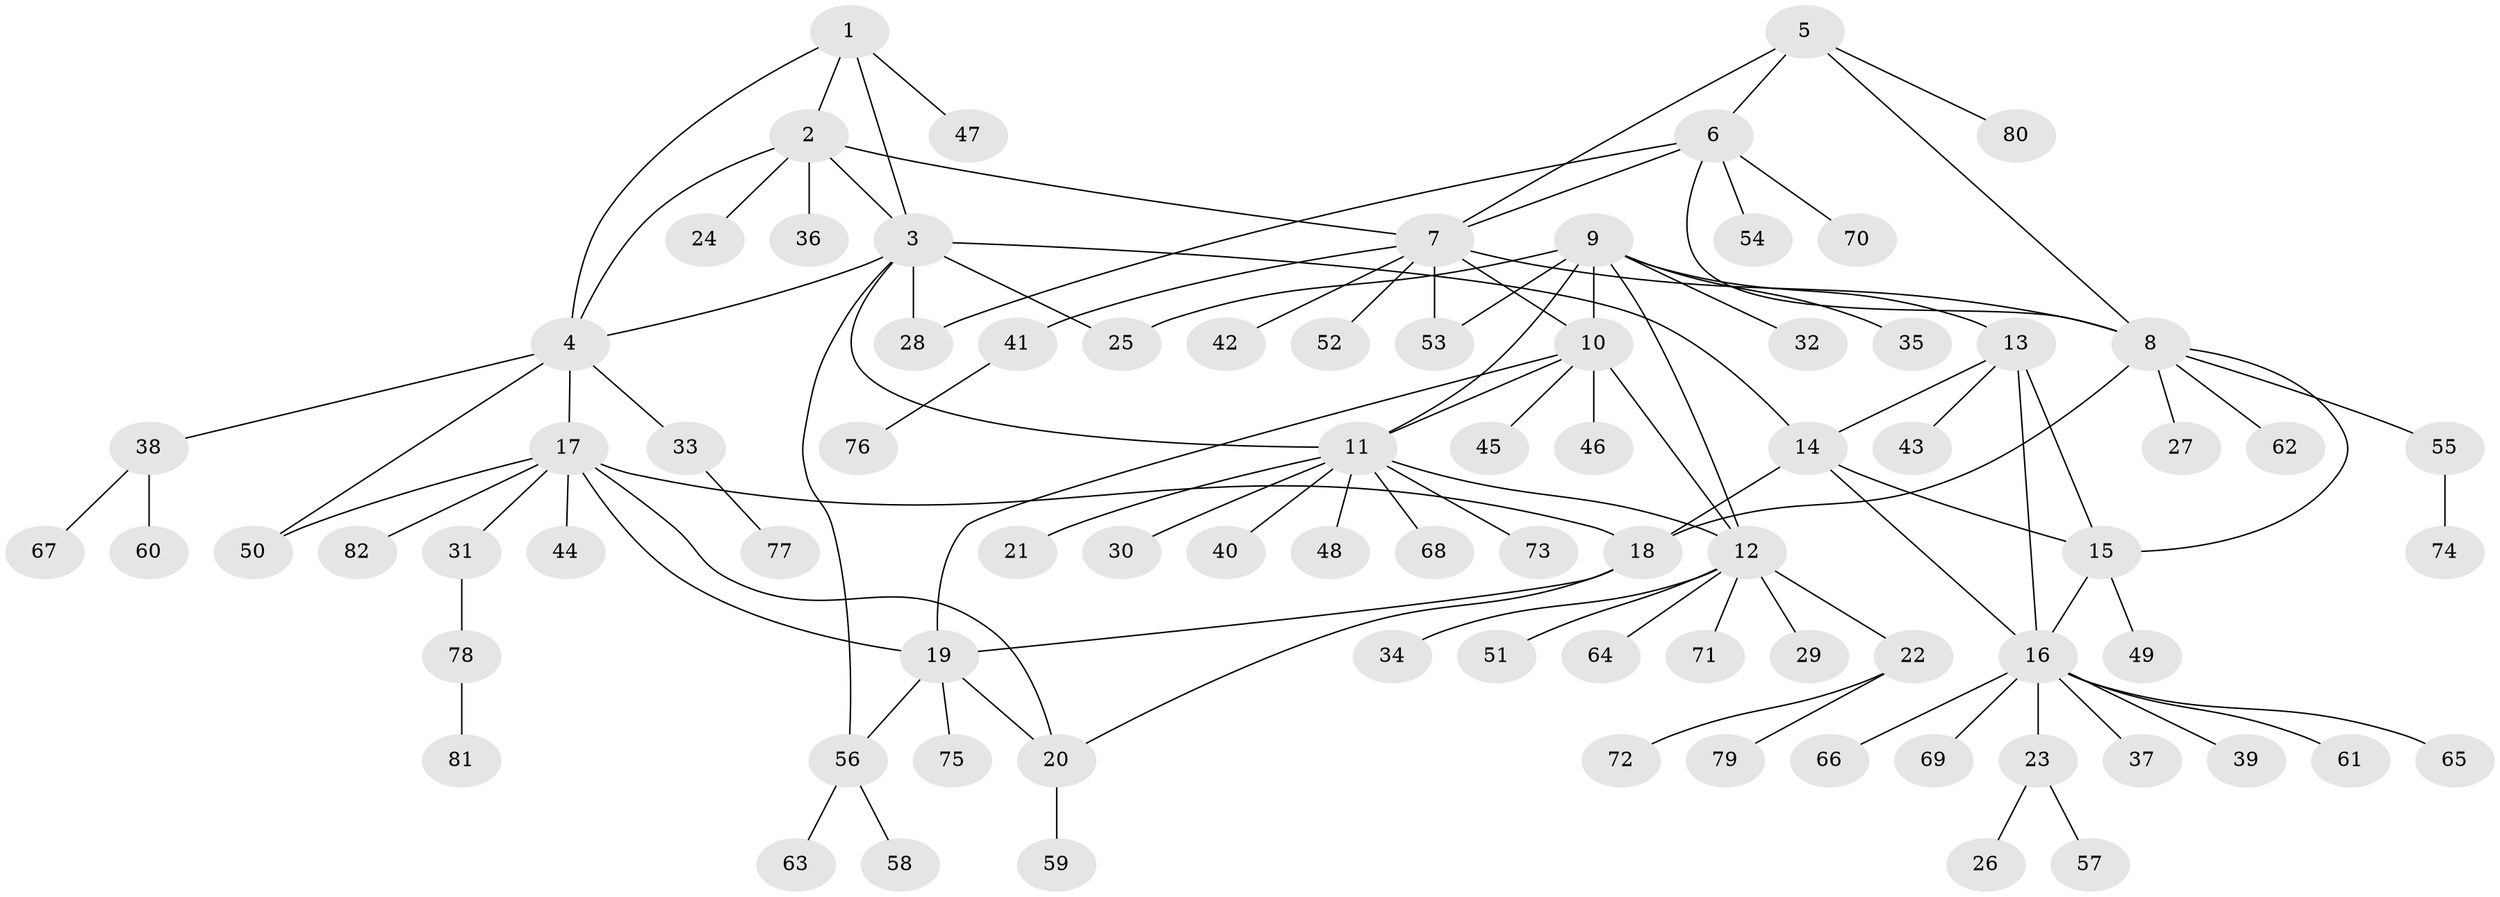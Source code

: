 // Generated by graph-tools (version 1.1) at 2025/50/03/09/25 03:50:34]
// undirected, 82 vertices, 107 edges
graph export_dot {
graph [start="1"]
  node [color=gray90,style=filled];
  1;
  2;
  3;
  4;
  5;
  6;
  7;
  8;
  9;
  10;
  11;
  12;
  13;
  14;
  15;
  16;
  17;
  18;
  19;
  20;
  21;
  22;
  23;
  24;
  25;
  26;
  27;
  28;
  29;
  30;
  31;
  32;
  33;
  34;
  35;
  36;
  37;
  38;
  39;
  40;
  41;
  42;
  43;
  44;
  45;
  46;
  47;
  48;
  49;
  50;
  51;
  52;
  53;
  54;
  55;
  56;
  57;
  58;
  59;
  60;
  61;
  62;
  63;
  64;
  65;
  66;
  67;
  68;
  69;
  70;
  71;
  72;
  73;
  74;
  75;
  76;
  77;
  78;
  79;
  80;
  81;
  82;
  1 -- 2;
  1 -- 3;
  1 -- 4;
  1 -- 47;
  2 -- 3;
  2 -- 4;
  2 -- 7;
  2 -- 24;
  2 -- 36;
  3 -- 4;
  3 -- 11;
  3 -- 14;
  3 -- 25;
  3 -- 28;
  3 -- 56;
  4 -- 17;
  4 -- 33;
  4 -- 38;
  4 -- 50;
  5 -- 6;
  5 -- 7;
  5 -- 8;
  5 -- 80;
  6 -- 7;
  6 -- 8;
  6 -- 28;
  6 -- 54;
  6 -- 70;
  7 -- 8;
  7 -- 10;
  7 -- 41;
  7 -- 42;
  7 -- 52;
  7 -- 53;
  8 -- 15;
  8 -- 18;
  8 -- 27;
  8 -- 55;
  8 -- 62;
  9 -- 10;
  9 -- 11;
  9 -- 12;
  9 -- 13;
  9 -- 25;
  9 -- 32;
  9 -- 35;
  9 -- 53;
  10 -- 11;
  10 -- 12;
  10 -- 19;
  10 -- 45;
  10 -- 46;
  11 -- 12;
  11 -- 21;
  11 -- 30;
  11 -- 40;
  11 -- 48;
  11 -- 68;
  11 -- 73;
  12 -- 22;
  12 -- 29;
  12 -- 34;
  12 -- 51;
  12 -- 64;
  12 -- 71;
  13 -- 14;
  13 -- 15;
  13 -- 16;
  13 -- 43;
  14 -- 15;
  14 -- 16;
  14 -- 18;
  15 -- 16;
  15 -- 49;
  16 -- 23;
  16 -- 37;
  16 -- 39;
  16 -- 61;
  16 -- 65;
  16 -- 66;
  16 -- 69;
  17 -- 18;
  17 -- 19;
  17 -- 20;
  17 -- 31;
  17 -- 44;
  17 -- 50;
  17 -- 82;
  18 -- 19;
  18 -- 20;
  19 -- 20;
  19 -- 56;
  19 -- 75;
  20 -- 59;
  22 -- 72;
  22 -- 79;
  23 -- 26;
  23 -- 57;
  31 -- 78;
  33 -- 77;
  38 -- 60;
  38 -- 67;
  41 -- 76;
  55 -- 74;
  56 -- 58;
  56 -- 63;
  78 -- 81;
}

